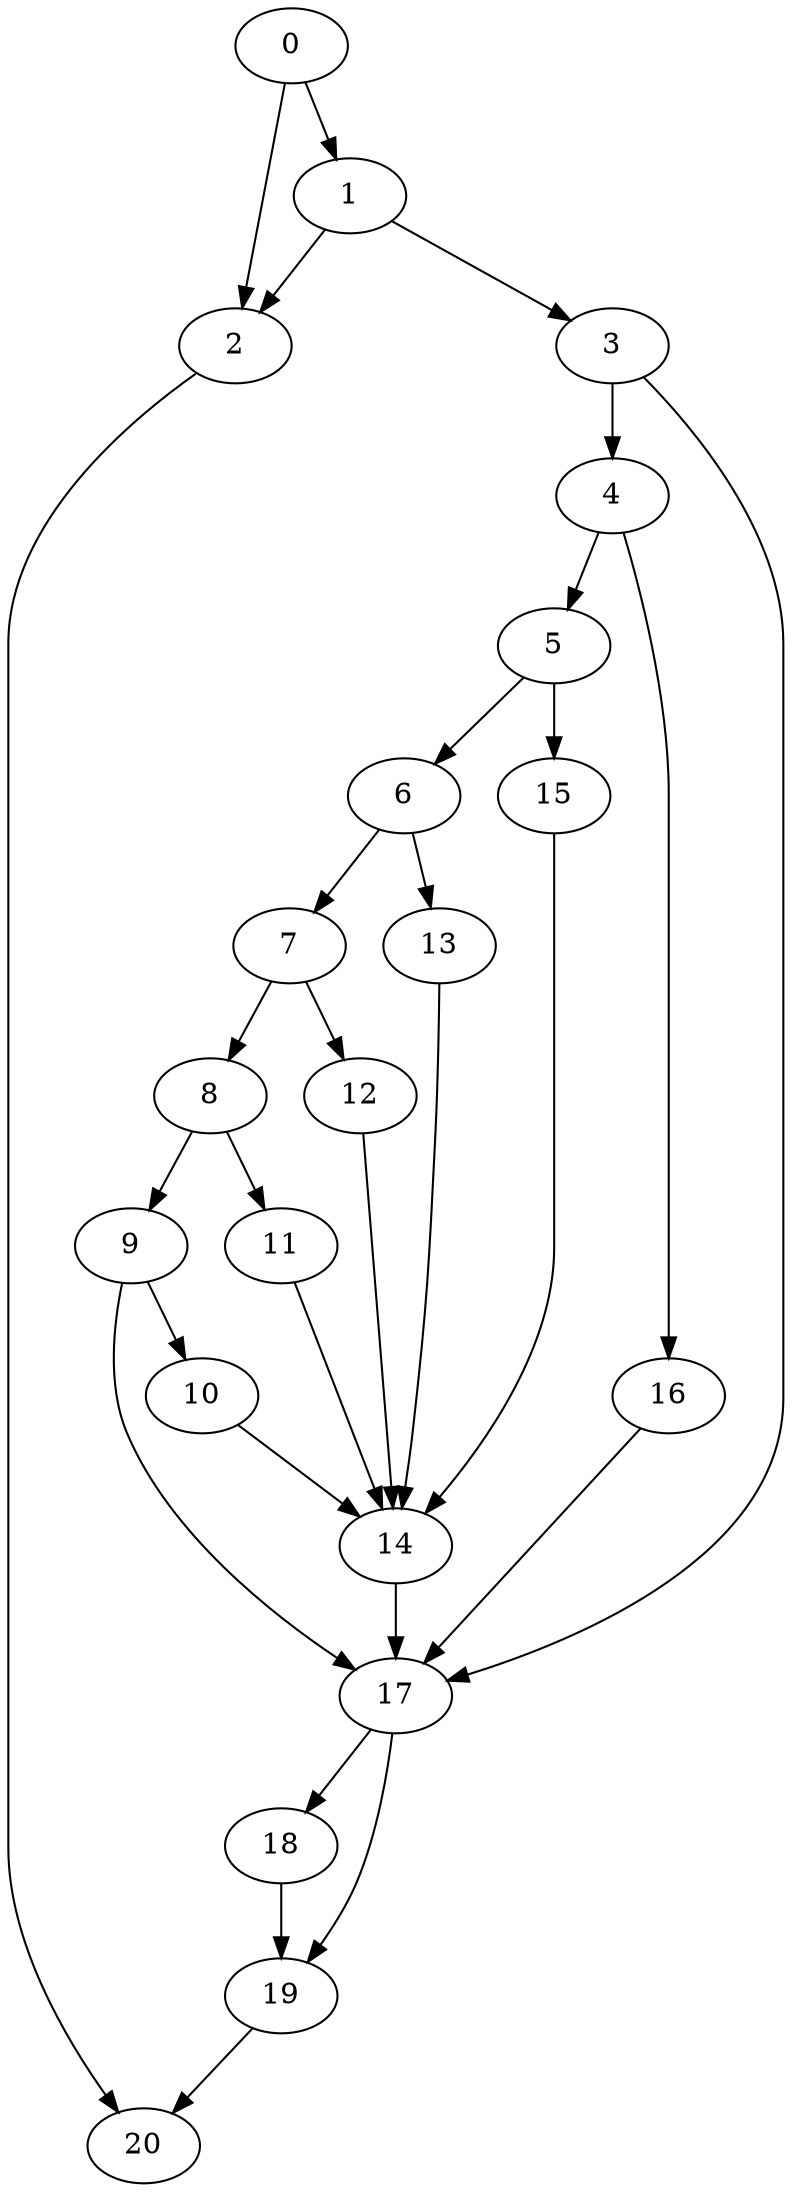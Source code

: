 digraph {
	0
	1
	2
	3
	4
	5
	6
	7
	8
	9
	10
	11
	12
	13
	14
	15
	16
	17
	18
	19
	20
	4 -> 5
	6 -> 7
	8 -> 11
	7 -> 12
	2 -> 20
	19 -> 20
	1 -> 3
	3 -> 4
	7 -> 8
	8 -> 9
	4 -> 16
	3 -> 17
	9 -> 17
	14 -> 17
	16 -> 17
	17 -> 18
	0 -> 1
	0 -> 2
	1 -> 2
	6 -> 13
	13 -> 14
	15 -> 14
	10 -> 14
	11 -> 14
	12 -> 14
	5 -> 6
	9 -> 10
	5 -> 15
	17 -> 19
	18 -> 19
}
